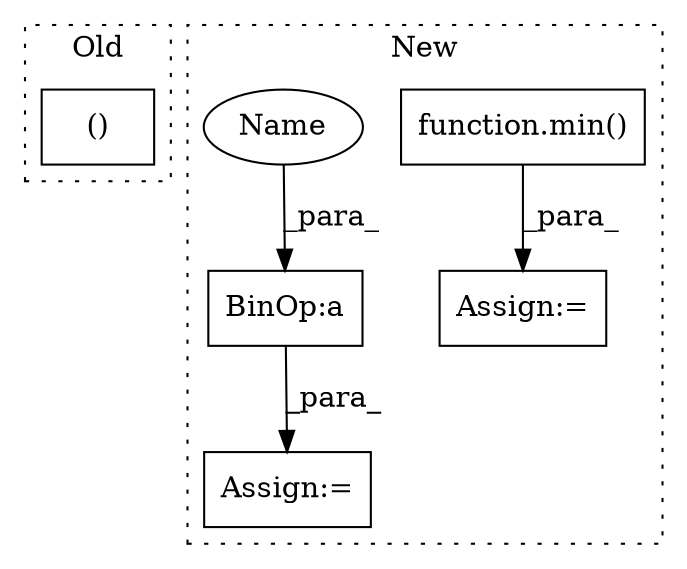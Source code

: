 digraph G {
subgraph cluster0 {
1 [label="()" a="54" s="8577" l="20" shape="box"];
label = "Old";
style="dotted";
}
subgraph cluster1 {
2 [label="function.min()" a="75" s="15570,15614" l="4,1" shape="box"];
3 [label="Assign:=" a="68" s="15567" l="3" shape="box"];
4 [label="Assign:=" a="68" s="15528" l="3" shape="box"];
5 [label="BinOp:a" a="82" s="15539" l="3" shape="box"];
6 [label="Name" a="87" s="15531" l="8" shape="ellipse"];
label = "New";
style="dotted";
}
2 -> 3 [label="_para_"];
5 -> 4 [label="_para_"];
6 -> 5 [label="_para_"];
}